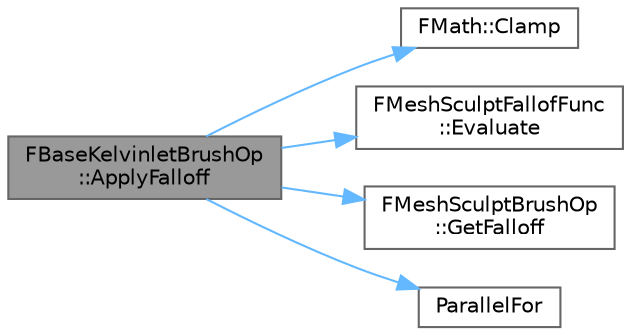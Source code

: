 digraph "FBaseKelvinletBrushOp::ApplyFalloff"
{
 // INTERACTIVE_SVG=YES
 // LATEX_PDF_SIZE
  bgcolor="transparent";
  edge [fontname=Helvetica,fontsize=10,labelfontname=Helvetica,labelfontsize=10];
  node [fontname=Helvetica,fontsize=10,shape=box,height=0.2,width=0.4];
  rankdir="LR";
  Node1 [id="Node000001",label="FBaseKelvinletBrushOp\l::ApplyFalloff",height=0.2,width=0.4,color="gray40", fillcolor="grey60", style="filled", fontcolor="black",tooltip=" "];
  Node1 -> Node2 [id="edge1_Node000001_Node000002",color="steelblue1",style="solid",tooltip=" "];
  Node2 [id="Node000002",label="FMath::Clamp",height=0.2,width=0.4,color="grey40", fillcolor="white", style="filled",URL="$dc/d20/structFMath.html#a7dbca5929b2ea7f13304eb4c927dab6c",tooltip="Clamps X to be between Min and Max, inclusive."];
  Node1 -> Node3 [id="edge2_Node000001_Node000003",color="steelblue1",style="solid",tooltip=" "];
  Node3 [id="Node000003",label="FMeshSculptFallofFunc\l::Evaluate",height=0.2,width=0.4,color="grey40", fillcolor="white", style="filled",URL="$db/de0/classFMeshSculptFallofFunc.html#a8dfe56c79690103873ab4fec13f131dd",tooltip=" "];
  Node1 -> Node4 [id="edge3_Node000001_Node000004",color="steelblue1",style="solid",tooltip=" "];
  Node4 [id="Node000004",label="FMeshSculptBrushOp\l::GetFalloff",height=0.2,width=0.4,color="grey40", fillcolor="white", style="filled",URL="$d0/ddd/classFMeshSculptBrushOp.html#a3c28110bc128c1a7d498362577f437bc",tooltip=" "];
  Node1 -> Node5 [id="edge4_Node000001_Node000005",color="steelblue1",style="solid",tooltip=" "];
  Node5 [id="Node000005",label="ParallelFor",height=0.2,width=0.4,color="grey40", fillcolor="white", style="filled",URL="$d2/da1/ParallelFor_8h.html#a68b625089b9c041b662a1605dbef98f0",tooltip="General purpose parallel for that uses the taskgraph."];
}
